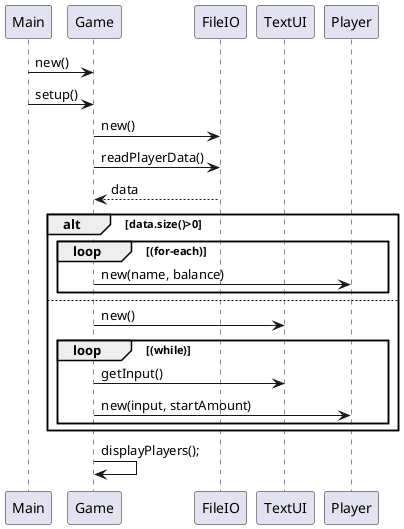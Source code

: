 @startuml
'https://plantuml.com/sequence-diagram
Participant Main
Participant Game
Participant FileIO
Participant TextUI
Participant Player

Main -> Game: new()
Main -> Game: setup()
Game -> FileIO: new()
Game -> FileIO: readPlayerData()
FileIO --> Game: data

alt data.size()>0
loop (for-each)
Game -> Player: new(name, balance)
end

else
Game -> TextUI: new()

loop (while)
Game -> TextUI: getInput()
Game -> Player: new(input, startAmount)
end

end


'... følg metodekaldene i Game.setup og tegn dem ind som vandrette streger
' returnering af værdier fra en metode *kan* vises med en stiplet pil: <--
' brug alt-else-end til at vise betingelser
' brug loop til at vise gentagelser

Game -> Game : displayPlayers();

@enduml